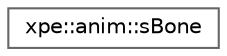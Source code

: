 digraph "Graphical Class Hierarchy"
{
 // LATEX_PDF_SIZE
  bgcolor="transparent";
  edge [fontname=Helvetica,fontsize=10,labelfontname=Helvetica,labelfontsize=10];
  node [fontname=Helvetica,fontsize=10,shape=box,height=0.2,width=0.4];
  rankdir="LR";
  Node0 [id="Node000000",label="xpe::anim::sBone",height=0.2,width=0.4,color="grey40", fillcolor="white", style="filled",URL="$structxpe_1_1anim_1_1s_bone.html",tooltip=" "];
}
